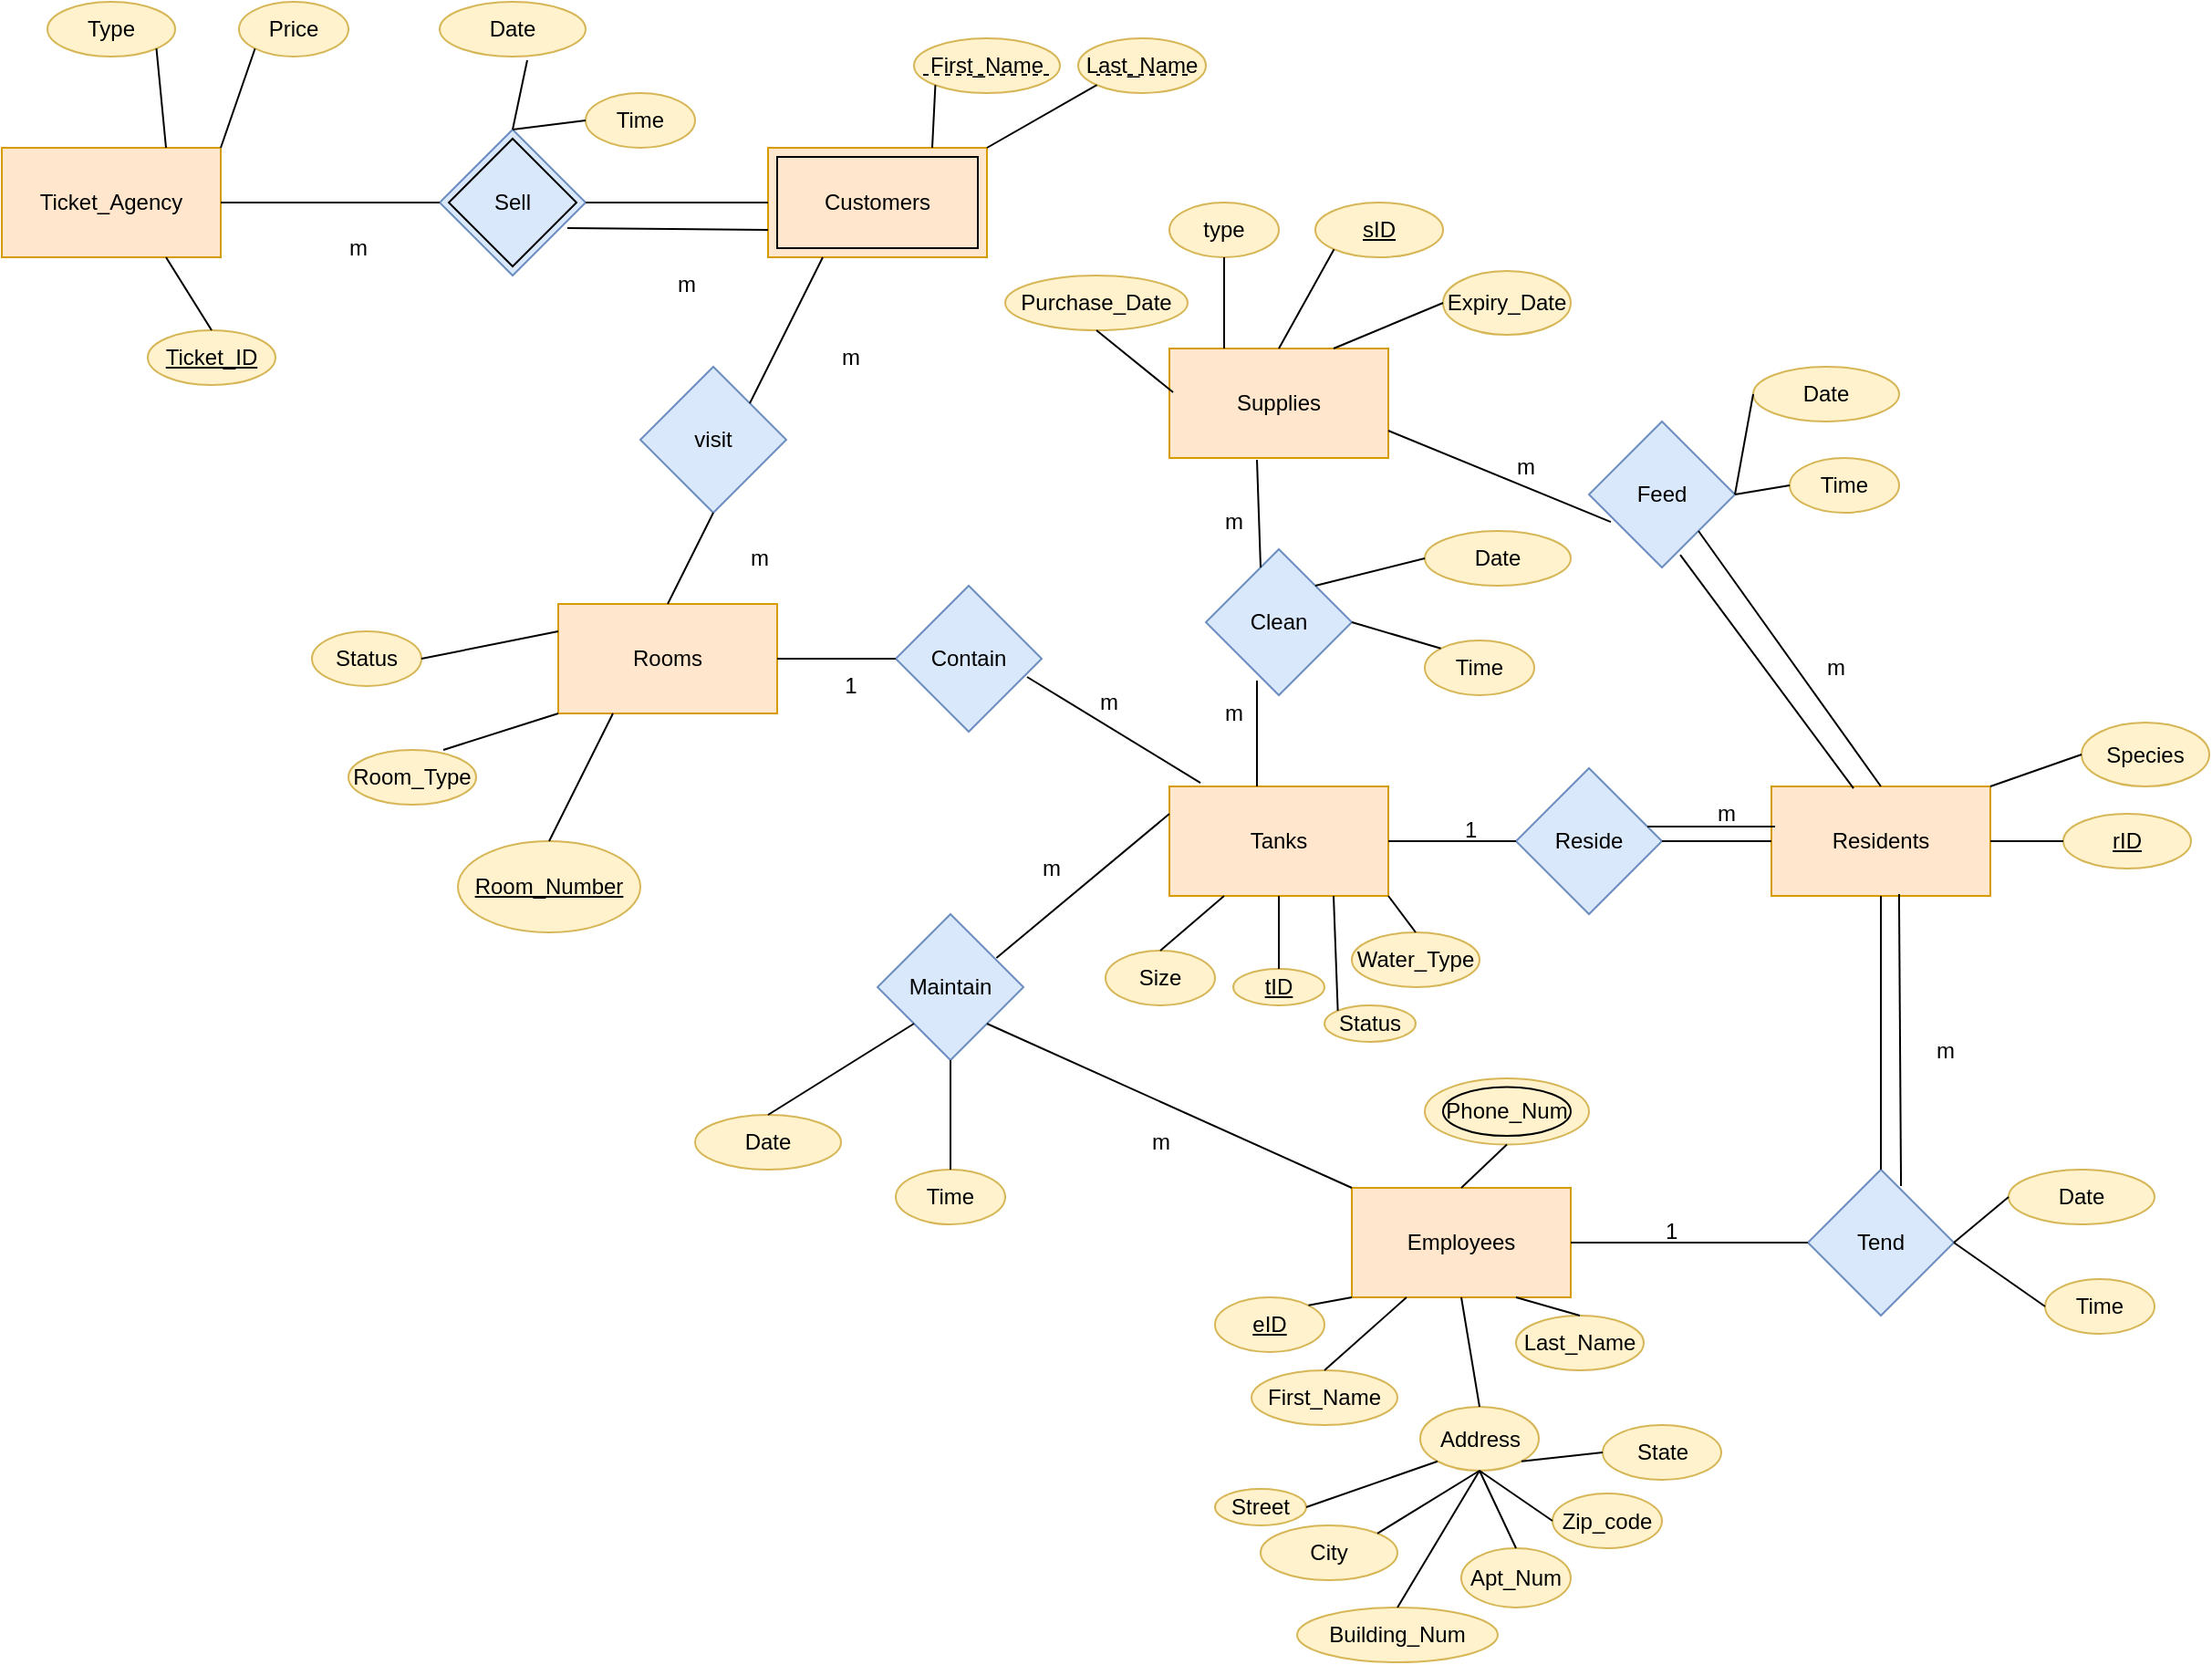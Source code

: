 <mxfile version="24.7.17">
  <diagram name="Page-1" id="LT_XCYTUOin5JOL8AfVR">
    <mxGraphModel dx="1687" dy="2084" grid="1" gridSize="10" guides="1" tooltips="1" connect="1" arrows="1" fold="1" page="1" pageScale="1" pageWidth="850" pageHeight="1100" math="0" shadow="0">
      <root>
        <mxCell id="0" />
        <mxCell id="1" parent="0" />
        <mxCell id="ct9zRdSnakSUtxzusvff-1" value="Employees" style="rounded=0;whiteSpace=wrap;html=1;fillColor=#ffe6cc;strokeColor=#d79b00;" vertex="1" parent="1">
          <mxGeometry x="740" y="630" width="120" height="60" as="geometry" />
        </mxCell>
        <mxCell id="ct9zRdSnakSUtxzusvff-2" value="Tanks" style="rounded=0;whiteSpace=wrap;html=1;fillColor=#ffe6cc;strokeColor=#d79b00;" vertex="1" parent="1">
          <mxGeometry x="640" y="410" width="120" height="60" as="geometry" />
        </mxCell>
        <mxCell id="ct9zRdSnakSUtxzusvff-3" value="Residents" style="rounded=0;whiteSpace=wrap;html=1;fillColor=#ffe6cc;strokeColor=#d79b00;" vertex="1" parent="1">
          <mxGeometry x="970" y="410" width="120" height="60" as="geometry" />
        </mxCell>
        <mxCell id="ct9zRdSnakSUtxzusvff-4" value="Supplies" style="rounded=0;whiteSpace=wrap;html=1;fillColor=#ffe6cc;strokeColor=#d79b00;" vertex="1" parent="1">
          <mxGeometry x="640" y="170" width="120" height="60" as="geometry" />
        </mxCell>
        <mxCell id="ct9zRdSnakSUtxzusvff-5" value="Ticket_Agency" style="rounded=0;whiteSpace=wrap;html=1;fillColor=#ffe6cc;strokeColor=#d79b00;" vertex="1" parent="1">
          <mxGeometry y="60" width="120" height="60" as="geometry" />
        </mxCell>
        <mxCell id="ct9zRdSnakSUtxzusvff-6" value="Rooms" style="rounded=0;whiteSpace=wrap;html=1;fillColor=#ffe6cc;strokeColor=#d79b00;" vertex="1" parent="1">
          <mxGeometry x="305" y="310" width="120" height="60" as="geometry" />
        </mxCell>
        <mxCell id="ct9zRdSnakSUtxzusvff-7" value="Clean" style="rhombus;whiteSpace=wrap;html=1;fillColor=#dae8fc;strokeColor=#6c8ebf;" vertex="1" parent="1">
          <mxGeometry x="660" y="280" width="80" height="80" as="geometry" />
        </mxCell>
        <mxCell id="ct9zRdSnakSUtxzusvff-8" value="Reside" style="rhombus;whiteSpace=wrap;html=1;fillColor=#dae8fc;strokeColor=#6c8ebf;" vertex="1" parent="1">
          <mxGeometry x="830" y="400" width="80" height="80" as="geometry" />
        </mxCell>
        <mxCell id="ct9zRdSnakSUtxzusvff-9" value="Tend" style="rhombus;whiteSpace=wrap;html=1;fillColor=#dae8fc;strokeColor=#6c8ebf;" vertex="1" parent="1">
          <mxGeometry x="990" y="620" width="80" height="80" as="geometry" />
        </mxCell>
        <mxCell id="ct9zRdSnakSUtxzusvff-10" value="Contain" style="rhombus;whiteSpace=wrap;html=1;fillColor=#dae8fc;strokeColor=#6c8ebf;" vertex="1" parent="1">
          <mxGeometry x="490" y="300" width="80" height="80" as="geometry" />
        </mxCell>
        <mxCell id="ct9zRdSnakSUtxzusvff-11" value="Maintain" style="rhombus;whiteSpace=wrap;html=1;fillColor=#dae8fc;strokeColor=#6c8ebf;" vertex="1" parent="1">
          <mxGeometry x="480" y="480" width="80" height="80" as="geometry" />
        </mxCell>
        <mxCell id="ct9zRdSnakSUtxzusvff-12" value="Feed" style="rhombus;whiteSpace=wrap;html=1;fillColor=#dae8fc;strokeColor=#6c8ebf;" vertex="1" parent="1">
          <mxGeometry x="870" y="210" width="80" height="80" as="geometry" />
        </mxCell>
        <mxCell id="ct9zRdSnakSUtxzusvff-17" value="" style="endArrow=none;html=1;rounded=0;entryX=0;entryY=0;entryDx=0;entryDy=0;exitX=1;exitY=1;exitDx=0;exitDy=0;" edge="1" parent="1" source="ct9zRdSnakSUtxzusvff-11" target="ct9zRdSnakSUtxzusvff-1">
          <mxGeometry width="50" height="50" relative="1" as="geometry">
            <mxPoint x="400" y="450" as="sourcePoint" />
            <mxPoint x="450" y="400" as="targetPoint" />
          </mxGeometry>
        </mxCell>
        <mxCell id="ct9zRdSnakSUtxzusvff-18" value="" style="endArrow=none;html=1;rounded=0;entryX=0;entryY=0.25;entryDx=0;entryDy=0;exitX=0.815;exitY=0.3;exitDx=0;exitDy=0;exitPerimeter=0;" edge="1" parent="1" source="ct9zRdSnakSUtxzusvff-11" target="ct9zRdSnakSUtxzusvff-2">
          <mxGeometry width="50" height="50" relative="1" as="geometry">
            <mxPoint x="430" y="425" as="sourcePoint" />
            <mxPoint x="450" y="400" as="targetPoint" />
          </mxGeometry>
        </mxCell>
        <mxCell id="ct9zRdSnakSUtxzusvff-20" value="" style="endArrow=none;html=1;rounded=0;entryX=0.142;entryY=-0.033;entryDx=0;entryDy=0;exitX=0.9;exitY=0.625;exitDx=0;exitDy=0;exitPerimeter=0;entryPerimeter=0;" edge="1" parent="1" source="ct9zRdSnakSUtxzusvff-10" target="ct9zRdSnakSUtxzusvff-2">
          <mxGeometry width="50" height="50" relative="1" as="geometry">
            <mxPoint x="400" y="490" as="sourcePoint" />
            <mxPoint x="450" y="440" as="targetPoint" />
          </mxGeometry>
        </mxCell>
        <mxCell id="ct9zRdSnakSUtxzusvff-22" value="" style="endArrow=none;html=1;rounded=0;entryX=0;entryY=0.5;entryDx=0;entryDy=0;exitX=1;exitY=0.5;exitDx=0;exitDy=0;" edge="1" parent="1" source="ct9zRdSnakSUtxzusvff-6" target="ct9zRdSnakSUtxzusvff-10">
          <mxGeometry width="50" height="50" relative="1" as="geometry">
            <mxPoint x="400" y="490" as="sourcePoint" />
            <mxPoint x="450" y="440" as="targetPoint" />
          </mxGeometry>
        </mxCell>
        <mxCell id="ct9zRdSnakSUtxzusvff-25" value="" style="endArrow=none;html=1;rounded=0;entryX=0;entryY=0.5;entryDx=0;entryDy=0;exitX=1;exitY=0.5;exitDx=0;exitDy=0;" edge="1" parent="1" source="ct9zRdSnakSUtxzusvff-2" target="ct9zRdSnakSUtxzusvff-8">
          <mxGeometry width="50" height="50" relative="1" as="geometry">
            <mxPoint x="400" y="390" as="sourcePoint" />
            <mxPoint x="450" y="340" as="targetPoint" />
          </mxGeometry>
        </mxCell>
        <mxCell id="ct9zRdSnakSUtxzusvff-26" value="" style="endArrow=none;html=1;rounded=0;entryX=0;entryY=0.5;entryDx=0;entryDy=0;exitX=1;exitY=0.5;exitDx=0;exitDy=0;" edge="1" parent="1" source="ct9zRdSnakSUtxzusvff-8" target="ct9zRdSnakSUtxzusvff-3">
          <mxGeometry width="50" height="50" relative="1" as="geometry">
            <mxPoint x="700" y="450" as="sourcePoint" />
            <mxPoint x="450" y="340" as="targetPoint" />
          </mxGeometry>
        </mxCell>
        <mxCell id="ct9zRdSnakSUtxzusvff-30" value="" style="endArrow=none;html=1;rounded=0;entryX=0.017;entryY=0.367;entryDx=0;entryDy=0;exitX=0.9;exitY=0.4;exitDx=0;exitDy=0;exitPerimeter=0;entryPerimeter=0;" edge="1" parent="1" source="ct9zRdSnakSUtxzusvff-8" target="ct9zRdSnakSUtxzusvff-3">
          <mxGeometry width="50" height="50" relative="1" as="geometry">
            <mxPoint x="900" y="342" as="sourcePoint" />
            <mxPoint x="450" y="340" as="targetPoint" />
          </mxGeometry>
        </mxCell>
        <mxCell id="ct9zRdSnakSUtxzusvff-32" value="" style="endArrow=none;html=1;rounded=0;entryX=0.35;entryY=0.9;entryDx=0;entryDy=0;entryPerimeter=0;" edge="1" parent="1" target="ct9zRdSnakSUtxzusvff-7">
          <mxGeometry width="50" height="50" relative="1" as="geometry">
            <mxPoint x="688" y="410" as="sourcePoint" />
            <mxPoint x="650" y="340" as="targetPoint" />
          </mxGeometry>
        </mxCell>
        <mxCell id="ct9zRdSnakSUtxzusvff-39" value="" style="endArrow=none;html=1;rounded=0;entryX=0.4;entryY=1.017;entryDx=0;entryDy=0;entryPerimeter=0;exitX=0.375;exitY=0.125;exitDx=0;exitDy=0;exitPerimeter=0;" edge="1" parent="1" source="ct9zRdSnakSUtxzusvff-7" target="ct9zRdSnakSUtxzusvff-4">
          <mxGeometry width="50" height="50" relative="1" as="geometry">
            <mxPoint x="600" y="390" as="sourcePoint" />
            <mxPoint x="650" y="340" as="targetPoint" />
          </mxGeometry>
        </mxCell>
        <mxCell id="ct9zRdSnakSUtxzusvff-41" value="" style="endArrow=none;html=1;rounded=0;entryX=0.15;entryY=0.688;entryDx=0;entryDy=0;entryPerimeter=0;exitX=1;exitY=0.75;exitDx=0;exitDy=0;" edge="1" parent="1" source="ct9zRdSnakSUtxzusvff-4" target="ct9zRdSnakSUtxzusvff-12">
          <mxGeometry width="50" height="50" relative="1" as="geometry">
            <mxPoint x="600" y="390" as="sourcePoint" />
            <mxPoint x="650" y="340" as="targetPoint" />
          </mxGeometry>
        </mxCell>
        <mxCell id="ct9zRdSnakSUtxzusvff-42" value="" style="endArrow=none;html=1;rounded=0;entryX=0.375;entryY=0.017;entryDx=0;entryDy=0;exitX=0.625;exitY=0.913;exitDx=0;exitDy=0;exitPerimeter=0;entryPerimeter=0;" edge="1" parent="1" source="ct9zRdSnakSUtxzusvff-12" target="ct9zRdSnakSUtxzusvff-3">
          <mxGeometry width="50" height="50" relative="1" as="geometry">
            <mxPoint x="600" y="390" as="sourcePoint" />
            <mxPoint x="650" y="340" as="targetPoint" />
          </mxGeometry>
        </mxCell>
        <mxCell id="ct9zRdSnakSUtxzusvff-43" value="" style="endArrow=none;html=1;rounded=0;entryX=0.5;entryY=0;entryDx=0;entryDy=0;exitX=1;exitY=1;exitDx=0;exitDy=0;" edge="1" parent="1" source="ct9zRdSnakSUtxzusvff-12" target="ct9zRdSnakSUtxzusvff-3">
          <mxGeometry width="50" height="50" relative="1" as="geometry">
            <mxPoint x="600" y="390" as="sourcePoint" />
            <mxPoint x="650" y="340" as="targetPoint" />
          </mxGeometry>
        </mxCell>
        <mxCell id="ct9zRdSnakSUtxzusvff-44" value="" style="endArrow=none;html=1;rounded=0;entryX=0;entryY=0.5;entryDx=0;entryDy=0;exitX=1;exitY=0.5;exitDx=0;exitDy=0;" edge="1" parent="1" source="ct9zRdSnakSUtxzusvff-1" target="ct9zRdSnakSUtxzusvff-9">
          <mxGeometry width="50" height="50" relative="1" as="geometry">
            <mxPoint x="880" y="600" as="sourcePoint" />
            <mxPoint x="650" y="340" as="targetPoint" />
          </mxGeometry>
        </mxCell>
        <mxCell id="ct9zRdSnakSUtxzusvff-45" value="" style="endArrow=none;html=1;rounded=0;entryX=0.5;entryY=1;entryDx=0;entryDy=0;exitX=0.5;exitY=0;exitDx=0;exitDy=0;" edge="1" parent="1" source="ct9zRdSnakSUtxzusvff-9" target="ct9zRdSnakSUtxzusvff-3">
          <mxGeometry width="50" height="50" relative="1" as="geometry">
            <mxPoint x="600" y="390" as="sourcePoint" />
            <mxPoint x="650" y="340" as="targetPoint" />
          </mxGeometry>
        </mxCell>
        <mxCell id="ct9zRdSnakSUtxzusvff-46" value="" style="endArrow=none;html=1;rounded=0;entryX=0.638;entryY=0.113;entryDx=0;entryDy=0;entryPerimeter=0;exitX=0.583;exitY=0.983;exitDx=0;exitDy=0;exitPerimeter=0;" edge="1" parent="1" source="ct9zRdSnakSUtxzusvff-3" target="ct9zRdSnakSUtxzusvff-9">
          <mxGeometry width="50" height="50" relative="1" as="geometry">
            <mxPoint x="1040" y="473" as="sourcePoint" />
            <mxPoint x="1038" y="620" as="targetPoint" />
          </mxGeometry>
        </mxCell>
        <mxCell id="ct9zRdSnakSUtxzusvff-47" value="Customers" style="rounded=0;whiteSpace=wrap;html=1;fillColor=#ffe6cc;strokeColor=#d79b00;" vertex="1" parent="1">
          <mxGeometry x="420" y="60" width="120" height="60" as="geometry" />
        </mxCell>
        <mxCell id="ct9zRdSnakSUtxzusvff-48" value="Sell" style="rhombus;whiteSpace=wrap;html=1;fillColor=#dae8fc;strokeColor=#6c8ebf;" vertex="1" parent="1">
          <mxGeometry x="240" y="50" width="80" height="80" as="geometry" />
        </mxCell>
        <mxCell id="ct9zRdSnakSUtxzusvff-49" value="visit" style="rhombus;whiteSpace=wrap;html=1;fillColor=#dae8fc;strokeColor=#6c8ebf;" vertex="1" parent="1">
          <mxGeometry x="350" y="180" width="80" height="80" as="geometry" />
        </mxCell>
        <mxCell id="ct9zRdSnakSUtxzusvff-50" value="" style="endArrow=none;html=1;rounded=0;entryX=0.25;entryY=1;entryDx=0;entryDy=0;exitX=1;exitY=0;exitDx=0;exitDy=0;" edge="1" parent="1" source="ct9zRdSnakSUtxzusvff-49" target="ct9zRdSnakSUtxzusvff-47">
          <mxGeometry width="50" height="50" relative="1" as="geometry">
            <mxPoint x="600" y="390" as="sourcePoint" />
            <mxPoint x="650" y="340" as="targetPoint" />
          </mxGeometry>
        </mxCell>
        <mxCell id="ct9zRdSnakSUtxzusvff-52" value="" style="endArrow=none;html=1;rounded=0;entryX=0.5;entryY=1;entryDx=0;entryDy=0;exitX=0.5;exitY=0;exitDx=0;exitDy=0;" edge="1" parent="1" source="ct9zRdSnakSUtxzusvff-6" target="ct9zRdSnakSUtxzusvff-49">
          <mxGeometry width="50" height="50" relative="1" as="geometry">
            <mxPoint x="600" y="390" as="sourcePoint" />
            <mxPoint x="650" y="340" as="targetPoint" />
          </mxGeometry>
        </mxCell>
        <mxCell id="ct9zRdSnakSUtxzusvff-54" value="" style="endArrow=none;html=1;rounded=0;entryX=1;entryY=0.5;entryDx=0;entryDy=0;exitX=0;exitY=0.5;exitDx=0;exitDy=0;" edge="1" parent="1" source="ct9zRdSnakSUtxzusvff-47" target="ct9zRdSnakSUtxzusvff-48">
          <mxGeometry width="50" height="50" relative="1" as="geometry">
            <mxPoint x="600" y="390" as="sourcePoint" />
            <mxPoint x="650" y="340" as="targetPoint" />
          </mxGeometry>
        </mxCell>
        <mxCell id="ct9zRdSnakSUtxzusvff-55" value="" style="endArrow=none;html=1;rounded=0;entryX=0.875;entryY=0.675;entryDx=0;entryDy=0;entryPerimeter=0;exitX=0;exitY=0.75;exitDx=0;exitDy=0;" edge="1" parent="1" source="ct9zRdSnakSUtxzusvff-47" target="ct9zRdSnakSUtxzusvff-48">
          <mxGeometry width="50" height="50" relative="1" as="geometry">
            <mxPoint x="600" y="390" as="sourcePoint" />
            <mxPoint x="650" y="340" as="targetPoint" />
          </mxGeometry>
        </mxCell>
        <mxCell id="ct9zRdSnakSUtxzusvff-57" value="" style="endArrow=none;html=1;rounded=0;entryX=0;entryY=0.5;entryDx=0;entryDy=0;exitX=1;exitY=0.5;exitDx=0;exitDy=0;" edge="1" parent="1" source="ct9zRdSnakSUtxzusvff-5" target="ct9zRdSnakSUtxzusvff-48">
          <mxGeometry width="50" height="50" relative="1" as="geometry">
            <mxPoint x="600" y="390" as="sourcePoint" />
            <mxPoint x="650" y="340" as="targetPoint" />
          </mxGeometry>
        </mxCell>
        <mxCell id="ct9zRdSnakSUtxzusvff-58" value="&lt;u&gt;Room_Number&lt;/u&gt;" style="ellipse;whiteSpace=wrap;html=1;fillColor=#fff2cc;strokeColor=#d6b656;" vertex="1" parent="1">
          <mxGeometry x="250" y="440" width="100" height="50" as="geometry" />
        </mxCell>
        <mxCell id="ct9zRdSnakSUtxzusvff-59" value="" style="endArrow=none;html=1;rounded=0;exitX=0.5;exitY=0;exitDx=0;exitDy=0;entryX=0.25;entryY=1;entryDx=0;entryDy=0;" edge="1" parent="1" source="ct9zRdSnakSUtxzusvff-58" target="ct9zRdSnakSUtxzusvff-6">
          <mxGeometry width="50" height="50" relative="1" as="geometry">
            <mxPoint x="600" y="390" as="sourcePoint" />
            <mxPoint x="650" y="340" as="targetPoint" />
          </mxGeometry>
        </mxCell>
        <mxCell id="ct9zRdSnakSUtxzusvff-60" value="Type" style="ellipse;whiteSpace=wrap;html=1;fillColor=#fff2cc;strokeColor=#d6b656;" vertex="1" parent="1">
          <mxGeometry x="25" y="-20" width="70" height="30" as="geometry" />
        </mxCell>
        <mxCell id="ct9zRdSnakSUtxzusvff-61" value="Price" style="ellipse;whiteSpace=wrap;html=1;fillColor=#fff2cc;strokeColor=#d6b656;" vertex="1" parent="1">
          <mxGeometry x="130" y="-20" width="60" height="30" as="geometry" />
        </mxCell>
        <mxCell id="ct9zRdSnakSUtxzusvff-62" value="Date" style="ellipse;whiteSpace=wrap;html=1;fillColor=#fff2cc;strokeColor=#d6b656;" vertex="1" parent="1">
          <mxGeometry x="240" y="-20" width="80" height="30" as="geometry" />
        </mxCell>
        <mxCell id="ct9zRdSnakSUtxzusvff-63" value="&lt;u&gt;Ticket_ID&lt;/u&gt;" style="ellipse;whiteSpace=wrap;html=1;fillColor=#fff2cc;strokeColor=#d6b656;" vertex="1" parent="1">
          <mxGeometry x="80" y="160" width="70" height="30" as="geometry" />
        </mxCell>
        <mxCell id="ct9zRdSnakSUtxzusvff-64" value="Time" style="ellipse;whiteSpace=wrap;html=1;fillColor=#fff2cc;strokeColor=#d6b656;" vertex="1" parent="1">
          <mxGeometry x="320" y="30" width="60" height="30" as="geometry" />
        </mxCell>
        <mxCell id="ct9zRdSnakSUtxzusvff-65" value="&lt;u&gt;eID&lt;/u&gt;" style="ellipse;whiteSpace=wrap;html=1;fillColor=#fff2cc;strokeColor=#d6b656;" vertex="1" parent="1">
          <mxGeometry x="665" y="690" width="60" height="30" as="geometry" />
        </mxCell>
        <mxCell id="ct9zRdSnakSUtxzusvff-66" value="&lt;u&gt;rID&lt;/u&gt;" style="ellipse;whiteSpace=wrap;html=1;fillColor=#fff2cc;strokeColor=#d6b656;" vertex="1" parent="1">
          <mxGeometry x="1130" y="425" width="70" height="30" as="geometry" />
        </mxCell>
        <mxCell id="ct9zRdSnakSUtxzusvff-67" value="&lt;u&gt;tID&lt;/u&gt;" style="ellipse;whiteSpace=wrap;html=1;fillColor=#fff2cc;strokeColor=#d6b656;" vertex="1" parent="1">
          <mxGeometry x="675" y="510" width="50" height="20" as="geometry" />
        </mxCell>
        <mxCell id="ct9zRdSnakSUtxzusvff-68" value="&lt;u&gt;sID&lt;/u&gt;" style="ellipse;whiteSpace=wrap;html=1;fillColor=#fff2cc;strokeColor=#d6b656;" vertex="1" parent="1">
          <mxGeometry x="720" y="90" width="70" height="30" as="geometry" />
        </mxCell>
        <mxCell id="ct9zRdSnakSUtxzusvff-70" value="First_Name" style="ellipse;whiteSpace=wrap;html=1;fillColor=#fff2cc;strokeColor=#d6b656;" vertex="1" parent="1">
          <mxGeometry x="685" y="730" width="80" height="30" as="geometry" />
        </mxCell>
        <mxCell id="ct9zRdSnakSUtxzusvff-72" value="Last_Name" style="ellipse;whiteSpace=wrap;html=1;fillColor=#fff2cc;strokeColor=#d6b656;" vertex="1" parent="1">
          <mxGeometry x="830" y="700" width="70" height="30" as="geometry" />
        </mxCell>
        <mxCell id="ct9zRdSnakSUtxzusvff-73" value="type" style="ellipse;whiteSpace=wrap;html=1;fillColor=#fff2cc;strokeColor=#d6b656;" vertex="1" parent="1">
          <mxGeometry x="640" y="90" width="60" height="30" as="geometry" />
        </mxCell>
        <mxCell id="ct9zRdSnakSUtxzusvff-74" value="Expiry_Date" style="ellipse;whiteSpace=wrap;html=1;fillColor=#fff2cc;strokeColor=#d6b656;" vertex="1" parent="1">
          <mxGeometry x="790" y="127.5" width="70" height="35" as="geometry" />
        </mxCell>
        <mxCell id="ct9zRdSnakSUtxzusvff-75" value="Purchase_Date" style="ellipse;whiteSpace=wrap;html=1;fillColor=#fff2cc;strokeColor=#d6b656;" vertex="1" parent="1">
          <mxGeometry x="550" y="130" width="100" height="30" as="geometry" />
        </mxCell>
        <mxCell id="ct9zRdSnakSUtxzusvff-76" value="Room_Type" style="ellipse;whiteSpace=wrap;html=1;fillColor=#fff2cc;strokeColor=#d6b656;" vertex="1" parent="1">
          <mxGeometry x="190" y="390" width="70" height="30" as="geometry" />
        </mxCell>
        <mxCell id="ct9zRdSnakSUtxzusvff-77" value="Status" style="ellipse;whiteSpace=wrap;html=1;fillColor=#fff2cc;strokeColor=#d6b656;" vertex="1" parent="1">
          <mxGeometry x="170" y="325" width="60" height="30" as="geometry" />
        </mxCell>
        <mxCell id="ct9zRdSnakSUtxzusvff-80" value="Date" style="ellipse;whiteSpace=wrap;html=1;fillColor=#fff2cc;strokeColor=#d6b656;" vertex="1" parent="1">
          <mxGeometry x="380" y="590" width="80" height="30" as="geometry" />
        </mxCell>
        <mxCell id="ct9zRdSnakSUtxzusvff-81" value="Time" style="ellipse;whiteSpace=wrap;html=1;fillColor=#fff2cc;strokeColor=#d6b656;" vertex="1" parent="1">
          <mxGeometry x="490" y="620" width="60" height="30" as="geometry" />
        </mxCell>
        <mxCell id="ct9zRdSnakSUtxzusvff-82" value="Date" style="ellipse;whiteSpace=wrap;html=1;fillColor=#fff2cc;strokeColor=#d6b656;" vertex="1" parent="1">
          <mxGeometry x="960" y="180" width="80" height="30" as="geometry" />
        </mxCell>
        <mxCell id="ct9zRdSnakSUtxzusvff-83" value="Time" style="ellipse;whiteSpace=wrap;html=1;fillColor=#fff2cc;strokeColor=#d6b656;" vertex="1" parent="1">
          <mxGeometry x="980" y="230" width="60" height="30" as="geometry" />
        </mxCell>
        <mxCell id="ct9zRdSnakSUtxzusvff-84" value="Date" style="ellipse;whiteSpace=wrap;html=1;fillColor=#fff2cc;strokeColor=#d6b656;" vertex="1" parent="1">
          <mxGeometry x="780" y="270" width="80" height="30" as="geometry" />
        </mxCell>
        <mxCell id="ct9zRdSnakSUtxzusvff-85" value="Time" style="ellipse;whiteSpace=wrap;html=1;fillColor=#fff2cc;strokeColor=#d6b656;" vertex="1" parent="1">
          <mxGeometry x="780" y="330" width="60" height="30" as="geometry" />
        </mxCell>
        <mxCell id="ct9zRdSnakSUtxzusvff-86" value="" style="endArrow=none;html=1;rounded=0;entryX=1;entryY=1;entryDx=0;entryDy=0;exitX=0.75;exitY=0;exitDx=0;exitDy=0;" edge="1" parent="1" source="ct9zRdSnakSUtxzusvff-5" target="ct9zRdSnakSUtxzusvff-60">
          <mxGeometry width="50" height="50" relative="1" as="geometry">
            <mxPoint x="600" y="390" as="sourcePoint" />
            <mxPoint x="650" y="340" as="targetPoint" />
          </mxGeometry>
        </mxCell>
        <mxCell id="ct9zRdSnakSUtxzusvff-87" value="" style="endArrow=none;html=1;rounded=0;entryX=0.6;entryY=1.067;entryDx=0;entryDy=0;entryPerimeter=0;exitX=0.5;exitY=0;exitDx=0;exitDy=0;" edge="1" parent="1" source="ct9zRdSnakSUtxzusvff-48" target="ct9zRdSnakSUtxzusvff-62">
          <mxGeometry width="50" height="50" relative="1" as="geometry">
            <mxPoint x="280" y="50" as="sourcePoint" />
            <mxPoint x="650" y="340" as="targetPoint" />
          </mxGeometry>
        </mxCell>
        <mxCell id="ct9zRdSnakSUtxzusvff-88" value="" style="endArrow=none;html=1;rounded=0;entryX=0;entryY=1;entryDx=0;entryDy=0;exitX=1;exitY=0;exitDx=0;exitDy=0;" edge="1" parent="1" source="ct9zRdSnakSUtxzusvff-5" target="ct9zRdSnakSUtxzusvff-61">
          <mxGeometry width="50" height="50" relative="1" as="geometry">
            <mxPoint x="600" y="390" as="sourcePoint" />
            <mxPoint x="650" y="340" as="targetPoint" />
          </mxGeometry>
        </mxCell>
        <mxCell id="ct9zRdSnakSUtxzusvff-89" value="" style="endArrow=none;html=1;rounded=0;entryX=0;entryY=0.5;entryDx=0;entryDy=0;exitX=0.5;exitY=0;exitDx=0;exitDy=0;" edge="1" parent="1" source="ct9zRdSnakSUtxzusvff-48" target="ct9zRdSnakSUtxzusvff-64">
          <mxGeometry width="50" height="50" relative="1" as="geometry">
            <mxPoint x="600" y="390" as="sourcePoint" />
            <mxPoint x="650" y="340" as="targetPoint" />
          </mxGeometry>
        </mxCell>
        <mxCell id="ct9zRdSnakSUtxzusvff-90" value="" style="endArrow=none;html=1;rounded=0;entryX=0.75;entryY=1;entryDx=0;entryDy=0;exitX=0.5;exitY=0;exitDx=0;exitDy=0;" edge="1" parent="1" source="ct9zRdSnakSUtxzusvff-63" target="ct9zRdSnakSUtxzusvff-5">
          <mxGeometry width="50" height="50" relative="1" as="geometry">
            <mxPoint x="600" y="390" as="sourcePoint" />
            <mxPoint x="650" y="340" as="targetPoint" />
          </mxGeometry>
        </mxCell>
        <mxCell id="ct9zRdSnakSUtxzusvff-91" value="" style="endArrow=none;html=1;rounded=0;entryX=0.5;entryY=1;entryDx=0;entryDy=0;exitX=0.017;exitY=0.4;exitDx=0;exitDy=0;exitPerimeter=0;" edge="1" parent="1" source="ct9zRdSnakSUtxzusvff-4" target="ct9zRdSnakSUtxzusvff-75">
          <mxGeometry width="50" height="50" relative="1" as="geometry">
            <mxPoint x="600" y="390" as="sourcePoint" />
            <mxPoint x="650" y="340" as="targetPoint" />
          </mxGeometry>
        </mxCell>
        <mxCell id="ct9zRdSnakSUtxzusvff-92" value="" style="endArrow=none;html=1;rounded=0;entryX=0.5;entryY=1;entryDx=0;entryDy=0;exitX=0.25;exitY=0;exitDx=0;exitDy=0;" edge="1" parent="1" source="ct9zRdSnakSUtxzusvff-4" target="ct9zRdSnakSUtxzusvff-73">
          <mxGeometry width="50" height="50" relative="1" as="geometry">
            <mxPoint x="600" y="390" as="sourcePoint" />
            <mxPoint x="650" y="340" as="targetPoint" />
          </mxGeometry>
        </mxCell>
        <mxCell id="ct9zRdSnakSUtxzusvff-93" value="" style="endArrow=none;html=1;rounded=0;entryX=0;entryY=1;entryDx=0;entryDy=0;exitX=0.5;exitY=0;exitDx=0;exitDy=0;" edge="1" parent="1" source="ct9zRdSnakSUtxzusvff-4" target="ct9zRdSnakSUtxzusvff-68">
          <mxGeometry width="50" height="50" relative="1" as="geometry">
            <mxPoint x="600" y="390" as="sourcePoint" />
            <mxPoint x="650" y="340" as="targetPoint" />
          </mxGeometry>
        </mxCell>
        <mxCell id="ct9zRdSnakSUtxzusvff-94" value="" style="endArrow=none;html=1;rounded=0;entryX=0;entryY=0.5;entryDx=0;entryDy=0;exitX=0.75;exitY=0;exitDx=0;exitDy=0;" edge="1" parent="1" source="ct9zRdSnakSUtxzusvff-4" target="ct9zRdSnakSUtxzusvff-74">
          <mxGeometry width="50" height="50" relative="1" as="geometry">
            <mxPoint x="600" y="390" as="sourcePoint" />
            <mxPoint x="650" y="340" as="targetPoint" />
          </mxGeometry>
        </mxCell>
        <mxCell id="ct9zRdSnakSUtxzusvff-95" value="" style="endArrow=none;html=1;rounded=0;entryX=1;entryY=0.5;entryDx=0;entryDy=0;exitX=0;exitY=0.25;exitDx=0;exitDy=0;" edge="1" parent="1" source="ct9zRdSnakSUtxzusvff-6" target="ct9zRdSnakSUtxzusvff-77">
          <mxGeometry width="50" height="50" relative="1" as="geometry">
            <mxPoint x="600" y="390" as="sourcePoint" />
            <mxPoint x="650" y="340" as="targetPoint" />
          </mxGeometry>
        </mxCell>
        <mxCell id="ct9zRdSnakSUtxzusvff-96" value="" style="endArrow=none;html=1;rounded=0;exitX=0.743;exitY=0;exitDx=0;exitDy=0;exitPerimeter=0;entryX=0;entryY=1;entryDx=0;entryDy=0;" edge="1" parent="1" source="ct9zRdSnakSUtxzusvff-76" target="ct9zRdSnakSUtxzusvff-6">
          <mxGeometry width="50" height="50" relative="1" as="geometry">
            <mxPoint x="600" y="390" as="sourcePoint" />
            <mxPoint x="650" y="340" as="targetPoint" />
          </mxGeometry>
        </mxCell>
        <mxCell id="ct9zRdSnakSUtxzusvff-97" value="" style="endArrow=none;html=1;rounded=0;entryX=0;entryY=0.5;entryDx=0;entryDy=0;exitX=1;exitY=0;exitDx=0;exitDy=0;" edge="1" parent="1" source="ct9zRdSnakSUtxzusvff-7" target="ct9zRdSnakSUtxzusvff-84">
          <mxGeometry width="50" height="50" relative="1" as="geometry">
            <mxPoint x="600" y="390" as="sourcePoint" />
            <mxPoint x="650" y="340" as="targetPoint" />
          </mxGeometry>
        </mxCell>
        <mxCell id="ct9zRdSnakSUtxzusvff-98" value="" style="endArrow=none;html=1;rounded=0;entryX=0;entryY=0;entryDx=0;entryDy=0;exitX=1;exitY=0.5;exitDx=0;exitDy=0;" edge="1" parent="1" source="ct9zRdSnakSUtxzusvff-7" target="ct9zRdSnakSUtxzusvff-85">
          <mxGeometry width="50" height="50" relative="1" as="geometry">
            <mxPoint x="600" y="390" as="sourcePoint" />
            <mxPoint x="650" y="340" as="targetPoint" />
          </mxGeometry>
        </mxCell>
        <mxCell id="ct9zRdSnakSUtxzusvff-99" value="" style="endArrow=none;html=1;rounded=0;entryX=0.5;entryY=0;entryDx=0;entryDy=0;exitX=0.5;exitY=1;exitDx=0;exitDy=0;" edge="1" parent="1" source="ct9zRdSnakSUtxzusvff-2" target="ct9zRdSnakSUtxzusvff-67">
          <mxGeometry width="50" height="50" relative="1" as="geometry">
            <mxPoint x="600" y="390" as="sourcePoint" />
            <mxPoint x="650" y="340" as="targetPoint" />
          </mxGeometry>
        </mxCell>
        <mxCell id="ct9zRdSnakSUtxzusvff-100" value="" style="endArrow=none;html=1;rounded=0;exitX=0.5;exitY=0;exitDx=0;exitDy=0;entryX=0;entryY=1;entryDx=0;entryDy=0;" edge="1" parent="1" source="ct9zRdSnakSUtxzusvff-80" target="ct9zRdSnakSUtxzusvff-11">
          <mxGeometry width="50" height="50" relative="1" as="geometry">
            <mxPoint x="600" y="390" as="sourcePoint" />
            <mxPoint x="650" y="340" as="targetPoint" />
          </mxGeometry>
        </mxCell>
        <mxCell id="ct9zRdSnakSUtxzusvff-101" value="" style="endArrow=none;html=1;rounded=0;exitX=0.5;exitY=0;exitDx=0;exitDy=0;entryX=0.5;entryY=1;entryDx=0;entryDy=0;" edge="1" parent="1" source="ct9zRdSnakSUtxzusvff-81" target="ct9zRdSnakSUtxzusvff-11">
          <mxGeometry width="50" height="50" relative="1" as="geometry">
            <mxPoint x="600" y="390" as="sourcePoint" />
            <mxPoint x="650" y="340" as="targetPoint" />
          </mxGeometry>
        </mxCell>
        <mxCell id="ct9zRdSnakSUtxzusvff-102" value="" style="endArrow=none;html=1;rounded=0;exitX=1;exitY=0;exitDx=0;exitDy=0;entryX=0;entryY=1;entryDx=0;entryDy=0;" edge="1" parent="1" source="ct9zRdSnakSUtxzusvff-65" target="ct9zRdSnakSUtxzusvff-1">
          <mxGeometry width="50" height="50" relative="1" as="geometry">
            <mxPoint x="600" y="390" as="sourcePoint" />
            <mxPoint x="650" y="340" as="targetPoint" />
          </mxGeometry>
        </mxCell>
        <mxCell id="ct9zRdSnakSUtxzusvff-103" value="" style="endArrow=none;html=1;rounded=0;entryX=0.5;entryY=0;entryDx=0;entryDy=0;exitX=0.25;exitY=1;exitDx=0;exitDy=0;" edge="1" parent="1" source="ct9zRdSnakSUtxzusvff-1" target="ct9zRdSnakSUtxzusvff-70">
          <mxGeometry width="50" height="50" relative="1" as="geometry">
            <mxPoint x="600" y="390" as="sourcePoint" />
            <mxPoint x="650" y="340" as="targetPoint" />
          </mxGeometry>
        </mxCell>
        <mxCell id="ct9zRdSnakSUtxzusvff-104" value="" style="endArrow=none;html=1;rounded=0;entryX=0.75;entryY=1;entryDx=0;entryDy=0;exitX=0.5;exitY=0;exitDx=0;exitDy=0;" edge="1" parent="1" source="ct9zRdSnakSUtxzusvff-72" target="ct9zRdSnakSUtxzusvff-1">
          <mxGeometry width="50" height="50" relative="1" as="geometry">
            <mxPoint x="600" y="390" as="sourcePoint" />
            <mxPoint x="650" y="340" as="targetPoint" />
          </mxGeometry>
        </mxCell>
        <mxCell id="ct9zRdSnakSUtxzusvff-105" value="" style="endArrow=none;html=1;rounded=0;entryX=0;entryY=0.5;entryDx=0;entryDy=0;exitX=1;exitY=0.5;exitDx=0;exitDy=0;" edge="1" parent="1" source="ct9zRdSnakSUtxzusvff-3" target="ct9zRdSnakSUtxzusvff-66">
          <mxGeometry width="50" height="50" relative="1" as="geometry">
            <mxPoint x="600" y="390" as="sourcePoint" />
            <mxPoint x="650" y="340" as="targetPoint" />
          </mxGeometry>
        </mxCell>
        <mxCell id="ct9zRdSnakSUtxzusvff-107" value="" style="endArrow=none;html=1;rounded=0;entryX=0;entryY=0.5;entryDx=0;entryDy=0;exitX=1;exitY=0.5;exitDx=0;exitDy=0;" edge="1" parent="1" source="ct9zRdSnakSUtxzusvff-12" target="ct9zRdSnakSUtxzusvff-83">
          <mxGeometry width="50" height="50" relative="1" as="geometry">
            <mxPoint x="600" y="390" as="sourcePoint" />
            <mxPoint x="650" y="340" as="targetPoint" />
          </mxGeometry>
        </mxCell>
        <mxCell id="ct9zRdSnakSUtxzusvff-108" value="" style="endArrow=none;html=1;rounded=0;entryX=0;entryY=0.5;entryDx=0;entryDy=0;exitX=1;exitY=0.5;exitDx=0;exitDy=0;" edge="1" parent="1" source="ct9zRdSnakSUtxzusvff-12" target="ct9zRdSnakSUtxzusvff-82">
          <mxGeometry width="50" height="50" relative="1" as="geometry">
            <mxPoint x="600" y="390" as="sourcePoint" />
            <mxPoint x="650" y="340" as="targetPoint" />
          </mxGeometry>
        </mxCell>
        <mxCell id="ct9zRdSnakSUtxzusvff-109" value="Date" style="ellipse;whiteSpace=wrap;html=1;fillColor=#fff2cc;strokeColor=#d6b656;" vertex="1" parent="1">
          <mxGeometry x="1100" y="620" width="80" height="30" as="geometry" />
        </mxCell>
        <mxCell id="ct9zRdSnakSUtxzusvff-110" value="Time" style="ellipse;whiteSpace=wrap;html=1;fillColor=#fff2cc;strokeColor=#d6b656;" vertex="1" parent="1">
          <mxGeometry x="1120" y="680" width="60" height="30" as="geometry" />
        </mxCell>
        <mxCell id="ct9zRdSnakSUtxzusvff-111" value="" style="endArrow=none;html=1;rounded=0;entryX=0;entryY=0.5;entryDx=0;entryDy=0;exitX=1;exitY=0.5;exitDx=0;exitDy=0;" edge="1" parent="1" target="ct9zRdSnakSUtxzusvff-110" source="ct9zRdSnakSUtxzusvff-9">
          <mxGeometry width="50" height="50" relative="1" as="geometry">
            <mxPoint x="1070" y="660" as="sourcePoint" />
            <mxPoint x="860" y="800" as="targetPoint" />
          </mxGeometry>
        </mxCell>
        <mxCell id="ct9zRdSnakSUtxzusvff-112" value="" style="endArrow=none;html=1;rounded=0;entryX=0;entryY=0.5;entryDx=0;entryDy=0;exitX=1;exitY=0.5;exitDx=0;exitDy=0;" edge="1" parent="1" target="ct9zRdSnakSUtxzusvff-109" source="ct9zRdSnakSUtxzusvff-9">
          <mxGeometry width="50" height="50" relative="1" as="geometry">
            <mxPoint x="1160" y="710" as="sourcePoint" />
            <mxPoint x="860" y="800" as="targetPoint" />
          </mxGeometry>
        </mxCell>
        <mxCell id="ct9zRdSnakSUtxzusvff-113" value="First_Name" style="ellipse;whiteSpace=wrap;html=1;fillColor=#fff2cc;strokeColor=#d6b656;" vertex="1" parent="1">
          <mxGeometry x="500" width="80" height="30" as="geometry" />
        </mxCell>
        <mxCell id="ct9zRdSnakSUtxzusvff-114" value="Last_Name" style="ellipse;whiteSpace=wrap;html=1;fillColor=#fff2cc;strokeColor=#d6b656;" vertex="1" parent="1">
          <mxGeometry x="590" width="70" height="30" as="geometry" />
        </mxCell>
        <mxCell id="ct9zRdSnakSUtxzusvff-115" value="" style="rhombus;whiteSpace=wrap;html=1;fillColor=none;" vertex="1" parent="1">
          <mxGeometry x="245" y="55" width="70" height="70" as="geometry" />
        </mxCell>
        <mxCell id="ct9zRdSnakSUtxzusvff-117" value="" style="rounded=0;whiteSpace=wrap;html=1;fillColor=none;" vertex="1" parent="1">
          <mxGeometry x="425" y="65" width="110" height="50" as="geometry" />
        </mxCell>
        <mxCell id="ct9zRdSnakSUtxzusvff-118" value="" style="endArrow=none;html=1;rounded=0;entryX=0;entryY=1;entryDx=0;entryDy=0;exitX=0.75;exitY=0;exitDx=0;exitDy=0;" edge="1" parent="1" source="ct9zRdSnakSUtxzusvff-47" target="ct9zRdSnakSUtxzusvff-113">
          <mxGeometry width="50" height="50" relative="1" as="geometry">
            <mxPoint x="600" y="390" as="sourcePoint" />
            <mxPoint x="650" y="340" as="targetPoint" />
          </mxGeometry>
        </mxCell>
        <mxCell id="ct9zRdSnakSUtxzusvff-119" value="" style="endArrow=none;html=1;rounded=0;entryX=0;entryY=1;entryDx=0;entryDy=0;exitX=1;exitY=0;exitDx=0;exitDy=0;" edge="1" parent="1" source="ct9zRdSnakSUtxzusvff-47" target="ct9zRdSnakSUtxzusvff-114">
          <mxGeometry width="50" height="50" relative="1" as="geometry">
            <mxPoint x="600" y="390" as="sourcePoint" />
            <mxPoint x="650" y="340" as="targetPoint" />
          </mxGeometry>
        </mxCell>
        <mxCell id="ct9zRdSnakSUtxzusvff-120" value="Species" style="ellipse;whiteSpace=wrap;html=1;fillColor=#fff2cc;strokeColor=#d6b656;" vertex="1" parent="1">
          <mxGeometry x="1140" y="375" width="70" height="35" as="geometry" />
        </mxCell>
        <mxCell id="ct9zRdSnakSUtxzusvff-121" value="Water_Type" style="ellipse;whiteSpace=wrap;html=1;fillColor=#fff2cc;strokeColor=#d6b656;" vertex="1" parent="1">
          <mxGeometry x="740" y="490" width="70" height="30" as="geometry" />
        </mxCell>
        <mxCell id="ct9zRdSnakSUtxzusvff-122" value="" style="endArrow=none;html=1;rounded=0;entryX=0.5;entryY=0;entryDx=0;entryDy=0;exitX=1;exitY=1;exitDx=0;exitDy=0;" edge="1" parent="1" source="ct9zRdSnakSUtxzusvff-2" target="ct9zRdSnakSUtxzusvff-121">
          <mxGeometry width="50" height="50" relative="1" as="geometry">
            <mxPoint x="600" y="390" as="sourcePoint" />
            <mxPoint x="650" y="340" as="targetPoint" />
          </mxGeometry>
        </mxCell>
        <mxCell id="ct9zRdSnakSUtxzusvff-123" value="" style="endArrow=none;html=1;rounded=0;entryX=0;entryY=0.5;entryDx=0;entryDy=0;exitX=1;exitY=0;exitDx=0;exitDy=0;" edge="1" parent="1" source="ct9zRdSnakSUtxzusvff-3" target="ct9zRdSnakSUtxzusvff-120">
          <mxGeometry width="50" height="50" relative="1" as="geometry">
            <mxPoint x="600" y="390" as="sourcePoint" />
            <mxPoint x="650" y="340" as="targetPoint" />
          </mxGeometry>
        </mxCell>
        <mxCell id="ct9zRdSnakSUtxzusvff-124" value="Size" style="ellipse;whiteSpace=wrap;html=1;fillColor=#fff2cc;strokeColor=#d6b656;" vertex="1" parent="1">
          <mxGeometry x="605" y="500" width="60" height="30" as="geometry" />
        </mxCell>
        <mxCell id="ct9zRdSnakSUtxzusvff-125" value="" style="endArrow=none;html=1;rounded=0;entryX=0.25;entryY=1;entryDx=0;entryDy=0;exitX=0.5;exitY=0;exitDx=0;exitDy=0;" edge="1" parent="1" source="ct9zRdSnakSUtxzusvff-124" target="ct9zRdSnakSUtxzusvff-2">
          <mxGeometry width="50" height="50" relative="1" as="geometry">
            <mxPoint x="600" y="390" as="sourcePoint" />
            <mxPoint x="650" y="340" as="targetPoint" />
          </mxGeometry>
        </mxCell>
        <mxCell id="ct9zRdSnakSUtxzusvff-126" value="Status" style="ellipse;whiteSpace=wrap;html=1;fillColor=#fff2cc;strokeColor=#d6b656;" vertex="1" parent="1">
          <mxGeometry x="725" y="530" width="50" height="20" as="geometry" />
        </mxCell>
        <mxCell id="ct9zRdSnakSUtxzusvff-127" value="" style="endArrow=none;html=1;rounded=0;entryX=0.75;entryY=1;entryDx=0;entryDy=0;exitX=0;exitY=0;exitDx=0;exitDy=0;" edge="1" parent="1" source="ct9zRdSnakSUtxzusvff-126" target="ct9zRdSnakSUtxzusvff-2">
          <mxGeometry width="50" height="50" relative="1" as="geometry">
            <mxPoint x="600" y="390" as="sourcePoint" />
            <mxPoint x="650" y="340" as="targetPoint" />
          </mxGeometry>
        </mxCell>
        <mxCell id="ct9zRdSnakSUtxzusvff-128" value="m" style="text;html=1;align=center;verticalAlign=middle;resizable=0;points=[];autosize=1;strokeColor=none;fillColor=none;" vertex="1" parent="1">
          <mxGeometry x="660" y="250" width="30" height="30" as="geometry" />
        </mxCell>
        <mxCell id="ct9zRdSnakSUtxzusvff-129" value="1" style="text;html=1;align=center;verticalAlign=middle;resizable=0;points=[];autosize=1;strokeColor=none;fillColor=none;" vertex="1" parent="1">
          <mxGeometry x="450" y="340" width="30" height="30" as="geometry" />
        </mxCell>
        <mxCell id="ct9zRdSnakSUtxzusvff-130" value="m" style="text;html=1;align=center;verticalAlign=middle;resizable=0;points=[];autosize=1;strokeColor=none;fillColor=none;" vertex="1" parent="1">
          <mxGeometry x="660" y="355" width="30" height="30" as="geometry" />
        </mxCell>
        <mxCell id="ct9zRdSnakSUtxzusvff-131" value="m" style="text;whiteSpace=wrap;html=1;" vertex="1" parent="1">
          <mxGeometry x="600" y="350" width="40" height="40" as="geometry" />
        </mxCell>
        <mxCell id="ct9zRdSnakSUtxzusvff-132" value="1" style="text;whiteSpace=wrap;html=1;" vertex="1" parent="1">
          <mxGeometry x="800" y="420" width="40" height="40" as="geometry" />
        </mxCell>
        <mxCell id="ct9zRdSnakSUtxzusvff-133" value="1" style="text;whiteSpace=wrap;html=1;" vertex="1" parent="1">
          <mxGeometry x="910" y="640" width="40" height="40" as="geometry" />
        </mxCell>
        <mxCell id="ct9zRdSnakSUtxzusvff-134" value="m" style="text;html=1;align=center;verticalAlign=middle;resizable=0;points=[];autosize=1;strokeColor=none;fillColor=none;" vertex="1" parent="1">
          <mxGeometry x="620" y="590" width="30" height="30" as="geometry" />
        </mxCell>
        <mxCell id="ct9zRdSnakSUtxzusvff-135" value="m" style="text;html=1;align=center;verticalAlign=middle;resizable=0;points=[];autosize=1;strokeColor=none;fillColor=none;" vertex="1" parent="1">
          <mxGeometry x="1050" y="540" width="30" height="30" as="geometry" />
        </mxCell>
        <mxCell id="ct9zRdSnakSUtxzusvff-136" value="m" style="text;html=1;align=center;verticalAlign=middle;resizable=0;points=[];autosize=1;strokeColor=none;fillColor=none;" vertex="1" parent="1">
          <mxGeometry x="990" y="330" width="30" height="30" as="geometry" />
        </mxCell>
        <mxCell id="ct9zRdSnakSUtxzusvff-137" value="m" style="text;html=1;align=center;verticalAlign=middle;resizable=0;points=[];autosize=1;strokeColor=none;fillColor=none;" vertex="1" parent="1">
          <mxGeometry x="930" y="410" width="30" height="30" as="geometry" />
        </mxCell>
        <mxCell id="ct9zRdSnakSUtxzusvff-138" value="m" style="text;html=1;align=center;verticalAlign=middle;resizable=0;points=[];autosize=1;strokeColor=none;fillColor=none;" vertex="1" parent="1">
          <mxGeometry x="820" y="220" width="30" height="30" as="geometry" />
        </mxCell>
        <mxCell id="ct9zRdSnakSUtxzusvff-139" value="m" style="text;html=1;align=center;verticalAlign=middle;resizable=0;points=[];autosize=1;strokeColor=none;fillColor=none;" vertex="1" parent="1">
          <mxGeometry x="450" y="160" width="30" height="30" as="geometry" />
        </mxCell>
        <mxCell id="ct9zRdSnakSUtxzusvff-140" value="m" style="text;html=1;align=center;verticalAlign=middle;resizable=0;points=[];autosize=1;strokeColor=none;fillColor=none;" vertex="1" parent="1">
          <mxGeometry x="400" y="270" width="30" height="30" as="geometry" />
        </mxCell>
        <mxCell id="ct9zRdSnakSUtxzusvff-141" value="m" style="text;html=1;align=center;verticalAlign=middle;resizable=0;points=[];autosize=1;strokeColor=none;fillColor=none;" vertex="1" parent="1">
          <mxGeometry x="360" y="120" width="30" height="30" as="geometry" />
        </mxCell>
        <mxCell id="ct9zRdSnakSUtxzusvff-142" value="m" style="text;html=1;align=center;verticalAlign=middle;resizable=0;points=[];autosize=1;strokeColor=none;fillColor=none;" vertex="1" parent="1">
          <mxGeometry x="180" y="100" width="30" height="30" as="geometry" />
        </mxCell>
        <mxCell id="ct9zRdSnakSUtxzusvff-143" value="m" style="text;html=1;align=center;verticalAlign=middle;resizable=0;points=[];autosize=1;strokeColor=none;fillColor=none;" vertex="1" parent="1">
          <mxGeometry x="560" y="440" width="30" height="30" as="geometry" />
        </mxCell>
        <mxCell id="ct9zRdSnakSUtxzusvff-146" value="" style="endArrow=none;dashed=1;html=1;rounded=0;" edge="1" parent="1">
          <mxGeometry width="50" height="50" relative="1" as="geometry">
            <mxPoint x="505" y="20" as="sourcePoint" />
            <mxPoint x="575" y="20" as="targetPoint" />
          </mxGeometry>
        </mxCell>
        <mxCell id="ct9zRdSnakSUtxzusvff-148" value="" style="endArrow=none;dashed=1;html=1;rounded=0;" edge="1" parent="1">
          <mxGeometry width="50" height="50" relative="1" as="geometry">
            <mxPoint x="650" y="20" as="sourcePoint" />
            <mxPoint x="600" y="20" as="targetPoint" />
          </mxGeometry>
        </mxCell>
        <mxCell id="ct9zRdSnakSUtxzusvff-150" value="Address" style="ellipse;whiteSpace=wrap;html=1;fillColor=#fff2cc;strokeColor=#d6b656;" vertex="1" parent="1">
          <mxGeometry x="777.5" y="750" width="65" height="35" as="geometry" />
        </mxCell>
        <mxCell id="ct9zRdSnakSUtxzusvff-151" value="Building_Num" style="ellipse;whiteSpace=wrap;html=1;fillColor=#fff2cc;strokeColor=#d6b656;" vertex="1" parent="1">
          <mxGeometry x="710" y="860" width="110" height="30" as="geometry" />
        </mxCell>
        <mxCell id="ct9zRdSnakSUtxzusvff-152" value="Street" style="ellipse;whiteSpace=wrap;html=1;fillColor=#fff2cc;strokeColor=#d6b656;" vertex="1" parent="1">
          <mxGeometry x="665" y="795" width="50" height="20" as="geometry" />
        </mxCell>
        <mxCell id="ct9zRdSnakSUtxzusvff-153" value="Apt_Num" style="ellipse;whiteSpace=wrap;html=1;fillColor=#fff2cc;strokeColor=#d6b656;" vertex="1" parent="1">
          <mxGeometry x="800" y="827.5" width="60" height="32.5" as="geometry" />
        </mxCell>
        <mxCell id="ct9zRdSnakSUtxzusvff-154" value="City" style="ellipse;whiteSpace=wrap;html=1;fillColor=#fff2cc;strokeColor=#d6b656;" vertex="1" parent="1">
          <mxGeometry x="690" y="815" width="75" height="30" as="geometry" />
        </mxCell>
        <mxCell id="ct9zRdSnakSUtxzusvff-155" value="State" style="ellipse;whiteSpace=wrap;html=1;fillColor=#fff2cc;strokeColor=#d6b656;" vertex="1" parent="1">
          <mxGeometry x="877.5" y="760" width="65" height="30" as="geometry" />
        </mxCell>
        <mxCell id="ct9zRdSnakSUtxzusvff-156" value="Zip_code" style="ellipse;whiteSpace=wrap;html=1;fillColor=#fff2cc;strokeColor=#d6b656;" vertex="1" parent="1">
          <mxGeometry x="850" y="797.5" width="60" height="30" as="geometry" />
        </mxCell>
        <mxCell id="ct9zRdSnakSUtxzusvff-157" value="" style="endArrow=none;html=1;rounded=0;entryX=0;entryY=1;entryDx=0;entryDy=0;exitX=1;exitY=0.5;exitDx=0;exitDy=0;" edge="1" parent="1" source="ct9zRdSnakSUtxzusvff-152" target="ct9zRdSnakSUtxzusvff-150">
          <mxGeometry width="50" height="50" relative="1" as="geometry">
            <mxPoint x="610" y="590" as="sourcePoint" />
            <mxPoint x="660" y="540" as="targetPoint" />
          </mxGeometry>
        </mxCell>
        <mxCell id="ct9zRdSnakSUtxzusvff-159" value="" style="endArrow=none;html=1;rounded=0;entryX=0.5;entryY=1;entryDx=0;entryDy=0;exitX=0.5;exitY=0;exitDx=0;exitDy=0;" edge="1" parent="1" source="ct9zRdSnakSUtxzusvff-151" target="ct9zRdSnakSUtxzusvff-150">
          <mxGeometry width="50" height="50" relative="1" as="geometry">
            <mxPoint x="610" y="590" as="sourcePoint" />
            <mxPoint x="660" y="540" as="targetPoint" />
          </mxGeometry>
        </mxCell>
        <mxCell id="ct9zRdSnakSUtxzusvff-160" value="" style="endArrow=none;html=1;rounded=0;entryX=0.5;entryY=1;entryDx=0;entryDy=0;exitX=1;exitY=0;exitDx=0;exitDy=0;" edge="1" parent="1" source="ct9zRdSnakSUtxzusvff-154" target="ct9zRdSnakSUtxzusvff-150">
          <mxGeometry width="50" height="50" relative="1" as="geometry">
            <mxPoint x="610" y="590" as="sourcePoint" />
            <mxPoint x="660" y="540" as="targetPoint" />
          </mxGeometry>
        </mxCell>
        <mxCell id="ct9zRdSnakSUtxzusvff-161" value="" style="endArrow=none;html=1;rounded=0;entryX=0.5;entryY=0;entryDx=0;entryDy=0;exitX=0.5;exitY=1;exitDx=0;exitDy=0;" edge="1" parent="1" source="ct9zRdSnakSUtxzusvff-150" target="ct9zRdSnakSUtxzusvff-153">
          <mxGeometry width="50" height="50" relative="1" as="geometry">
            <mxPoint x="610" y="590" as="sourcePoint" />
            <mxPoint x="660" y="540" as="targetPoint" />
          </mxGeometry>
        </mxCell>
        <mxCell id="ct9zRdSnakSUtxzusvff-162" value="" style="endArrow=none;html=1;rounded=0;entryX=0;entryY=0.5;entryDx=0;entryDy=0;exitX=0.5;exitY=1;exitDx=0;exitDy=0;" edge="1" parent="1" source="ct9zRdSnakSUtxzusvff-150" target="ct9zRdSnakSUtxzusvff-156">
          <mxGeometry width="50" height="50" relative="1" as="geometry">
            <mxPoint x="610" y="590" as="sourcePoint" />
            <mxPoint x="660" y="540" as="targetPoint" />
          </mxGeometry>
        </mxCell>
        <mxCell id="ct9zRdSnakSUtxzusvff-163" value="" style="endArrow=none;html=1;rounded=0;entryX=0;entryY=0.5;entryDx=0;entryDy=0;exitX=1;exitY=1;exitDx=0;exitDy=0;" edge="1" parent="1" source="ct9zRdSnakSUtxzusvff-150" target="ct9zRdSnakSUtxzusvff-155">
          <mxGeometry width="50" height="50" relative="1" as="geometry">
            <mxPoint x="610" y="590" as="sourcePoint" />
            <mxPoint x="660" y="540" as="targetPoint" />
          </mxGeometry>
        </mxCell>
        <mxCell id="ct9zRdSnakSUtxzusvff-164" value="" style="endArrow=none;html=1;rounded=0;entryX=0.5;entryY=0;entryDx=0;entryDy=0;exitX=0.5;exitY=1;exitDx=0;exitDy=0;" edge="1" parent="1" source="ct9zRdSnakSUtxzusvff-1" target="ct9zRdSnakSUtxzusvff-150">
          <mxGeometry width="50" height="50" relative="1" as="geometry">
            <mxPoint x="610" y="690" as="sourcePoint" />
            <mxPoint x="660" y="640" as="targetPoint" />
          </mxGeometry>
        </mxCell>
        <mxCell id="ct9zRdSnakSUtxzusvff-165" value="Phone_Num" style="ellipse;whiteSpace=wrap;html=1;fillColor=#fff2cc;strokeColor=#d6b656;" vertex="1" parent="1">
          <mxGeometry x="780" y="570" width="90" height="36.25" as="geometry" />
        </mxCell>
        <mxCell id="ct9zRdSnakSUtxzusvff-166" value="" style="ellipse;whiteSpace=wrap;html=1;fillColor=none;" vertex="1" parent="1">
          <mxGeometry x="790" y="574.69" width="70" height="26.87" as="geometry" />
        </mxCell>
        <mxCell id="ct9zRdSnakSUtxzusvff-167" value="" style="endArrow=none;html=1;rounded=0;entryX=0.5;entryY=1;entryDx=0;entryDy=0;exitX=0.5;exitY=0;exitDx=0;exitDy=0;" edge="1" parent="1" source="ct9zRdSnakSUtxzusvff-1" target="ct9zRdSnakSUtxzusvff-165">
          <mxGeometry width="50" height="50" relative="1" as="geometry">
            <mxPoint x="610" y="660" as="sourcePoint" />
            <mxPoint x="660" y="610" as="targetPoint" />
          </mxGeometry>
        </mxCell>
      </root>
    </mxGraphModel>
  </diagram>
</mxfile>
